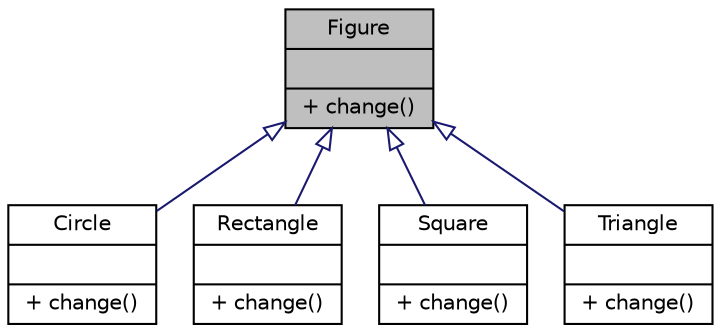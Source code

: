 digraph "Figure"
{
 // INTERACTIVE_SVG=YES
 // LATEX_PDF_SIZE
  edge [fontname="Helvetica",fontsize="10",labelfontname="Helvetica",labelfontsize="10"];
  node [fontname="Helvetica",fontsize="10",shape=record];
  Node1 [label="{Figure\n||+ change()\l}",height=0.2,width=0.4,color="black", fillcolor="grey75", style="filled", fontcolor="black",tooltip=" "];
  Node1 -> Node2 [dir="back",color="midnightblue",fontsize="10",style="solid",arrowtail="onormal",fontname="Helvetica"];
  Node2 [label="{Circle\n||+ change()\l}",height=0.2,width=0.4,color="black", fillcolor="white", style="filled",URL="$d0/d88/class_circle.html",tooltip=" "];
  Node1 -> Node3 [dir="back",color="midnightblue",fontsize="10",style="solid",arrowtail="onormal",fontname="Helvetica"];
  Node3 [label="{Rectangle\n||+ change()\l}",height=0.2,width=0.4,color="black", fillcolor="white", style="filled",URL="$d9/dc7/class_rectangle.html",tooltip=" "];
  Node1 -> Node4 [dir="back",color="midnightblue",fontsize="10",style="solid",arrowtail="onormal",fontname="Helvetica"];
  Node4 [label="{Square\n||+ change()\l}",height=0.2,width=0.4,color="black", fillcolor="white", style="filled",URL="$d9/d0c/class_square.html",tooltip=" "];
  Node1 -> Node5 [dir="back",color="midnightblue",fontsize="10",style="solid",arrowtail="onormal",fontname="Helvetica"];
  Node5 [label="{Triangle\n||+ change()\l}",height=0.2,width=0.4,color="black", fillcolor="white", style="filled",URL="$d2/d28/class_triangle.html",tooltip=" "];
}
